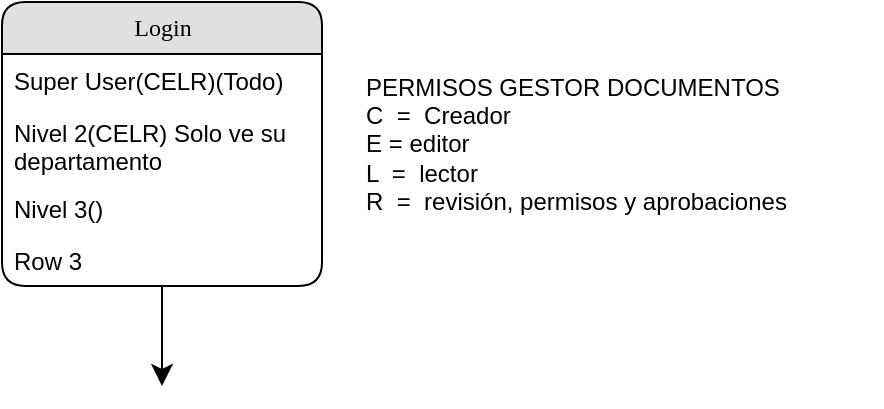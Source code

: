 <mxfile version="20.2.4" type="github">
  <diagram name="Page-1" id="b520641d-4fe3-3701-9064-5fc419738815">
    <mxGraphModel dx="1298" dy="647" grid="1" gridSize="10" guides="1" tooltips="1" connect="1" arrows="1" fold="1" page="1" pageScale="1" pageWidth="1100" pageHeight="850" background="none" math="0" shadow="0">
      <root>
        <mxCell id="0" />
        <mxCell id="1" parent="0" />
        <mxCell id="21ea969265ad0168-6" value="Login" style="swimlane;html=1;fontStyle=0;childLayout=stackLayout;horizontal=1;startSize=26;fillColor=#e0e0e0;horizontalStack=0;resizeParent=1;resizeLast=0;collapsible=1;marginBottom=0;swimlaneFillColor=#ffffff;align=center;rounded=1;shadow=0;comic=0;labelBackgroundColor=none;strokeWidth=1;fontFamily=Verdana;fontSize=12" parent="1" vertex="1">
          <mxGeometry x="160" y="74" width="160" height="142" as="geometry" />
        </mxCell>
        <mxCell id="21ea969265ad0168-7" value="Super User(CELR)(Todo)" style="text;html=1;strokeColor=none;fillColor=none;spacingLeft=4;spacingRight=4;whiteSpace=wrap;overflow=hidden;rotatable=0;points=[[0,0.5],[1,0.5]];portConstraint=eastwest;" parent="21ea969265ad0168-6" vertex="1">
          <mxGeometry y="26" width="160" height="26" as="geometry" />
        </mxCell>
        <mxCell id="21ea969265ad0168-8" value="Nivel 2(CELR) Solo ve su departamento" style="text;html=1;strokeColor=none;fillColor=none;spacingLeft=4;spacingRight=4;whiteSpace=wrap;overflow=hidden;rotatable=0;points=[[0,0.5],[1,0.5]];portConstraint=eastwest;" parent="21ea969265ad0168-6" vertex="1">
          <mxGeometry y="52" width="160" height="38" as="geometry" />
        </mxCell>
        <mxCell id="21ea969265ad0168-9" value="Nivel 3()" style="text;html=1;strokeColor=none;fillColor=none;spacingLeft=4;spacingRight=4;whiteSpace=wrap;overflow=hidden;rotatable=0;points=[[0,0.5],[1,0.5]];portConstraint=eastwest;" parent="21ea969265ad0168-6" vertex="1">
          <mxGeometry y="90" width="160" height="26" as="geometry" />
        </mxCell>
        <mxCell id="Z6SXaByxtS6GL6tGSPXl-1" value="Row 3" style="text;html=1;strokeColor=none;fillColor=none;spacingLeft=4;spacingRight=4;whiteSpace=wrap;overflow=hidden;rotatable=0;points=[[0,0.5],[1,0.5]];portConstraint=eastwest;" vertex="1" parent="21ea969265ad0168-6">
          <mxGeometry y="116" width="160" height="26" as="geometry" />
        </mxCell>
        <mxCell id="21ea969265ad0168-36" style="edgeStyle=orthogonalEdgeStyle;html=1;labelBackgroundColor=none;startFill=0;startSize=8;endFill=1;endSize=8;fontFamily=Verdana;fontSize=12;" parent="1" source="21ea969265ad0168-6" edge="1">
          <mxGeometry relative="1" as="geometry">
            <mxPoint x="240" y="266" as="targetPoint" />
          </mxGeometry>
        </mxCell>
        <mxCell id="Z6SXaByxtS6GL6tGSPXl-3" value="PERMISOS GESTOR DOCUMENTOS&lt;br&gt;&lt;div align=&quot;left&quot;&gt;C &lt;span style=&quot;white-space: pre;&quot;&gt;	&lt;/span&gt;= &lt;span style=&quot;white-space: pre;&quot;&gt;	&lt;/span&gt;Creador&lt;/div&gt;&lt;div align=&quot;left&quot;&gt;E&lt;span style=&quot;white-space: pre;&quot;&gt;	&lt;/span&gt;=&lt;span style=&quot;white-space: pre;&quot;&gt;	&lt;/span&gt;editor&lt;/div&gt;&lt;div align=&quot;left&quot;&gt;L &lt;span style=&quot;white-space: pre;&quot;&gt;	&lt;/span&gt;= &lt;span style=&quot;white-space: pre;&quot;&gt;	&lt;/span&gt;lector&lt;/div&gt;&lt;div align=&quot;left&quot;&gt;R &lt;span style=&quot;white-space: pre;&quot;&gt;	&lt;/span&gt;= &lt;span style=&quot;white-space: pre;&quot;&gt;	&lt;/span&gt;revisión, permisos y aprobaciones&lt;br&gt;&lt;/div&gt;" style="text;html=1;align=left;verticalAlign=middle;resizable=0;points=[];autosize=1;strokeColor=none;fillColor=none;" vertex="1" parent="1">
          <mxGeometry x="340" y="100" width="260" height="90" as="geometry" />
        </mxCell>
      </root>
    </mxGraphModel>
  </diagram>
</mxfile>

